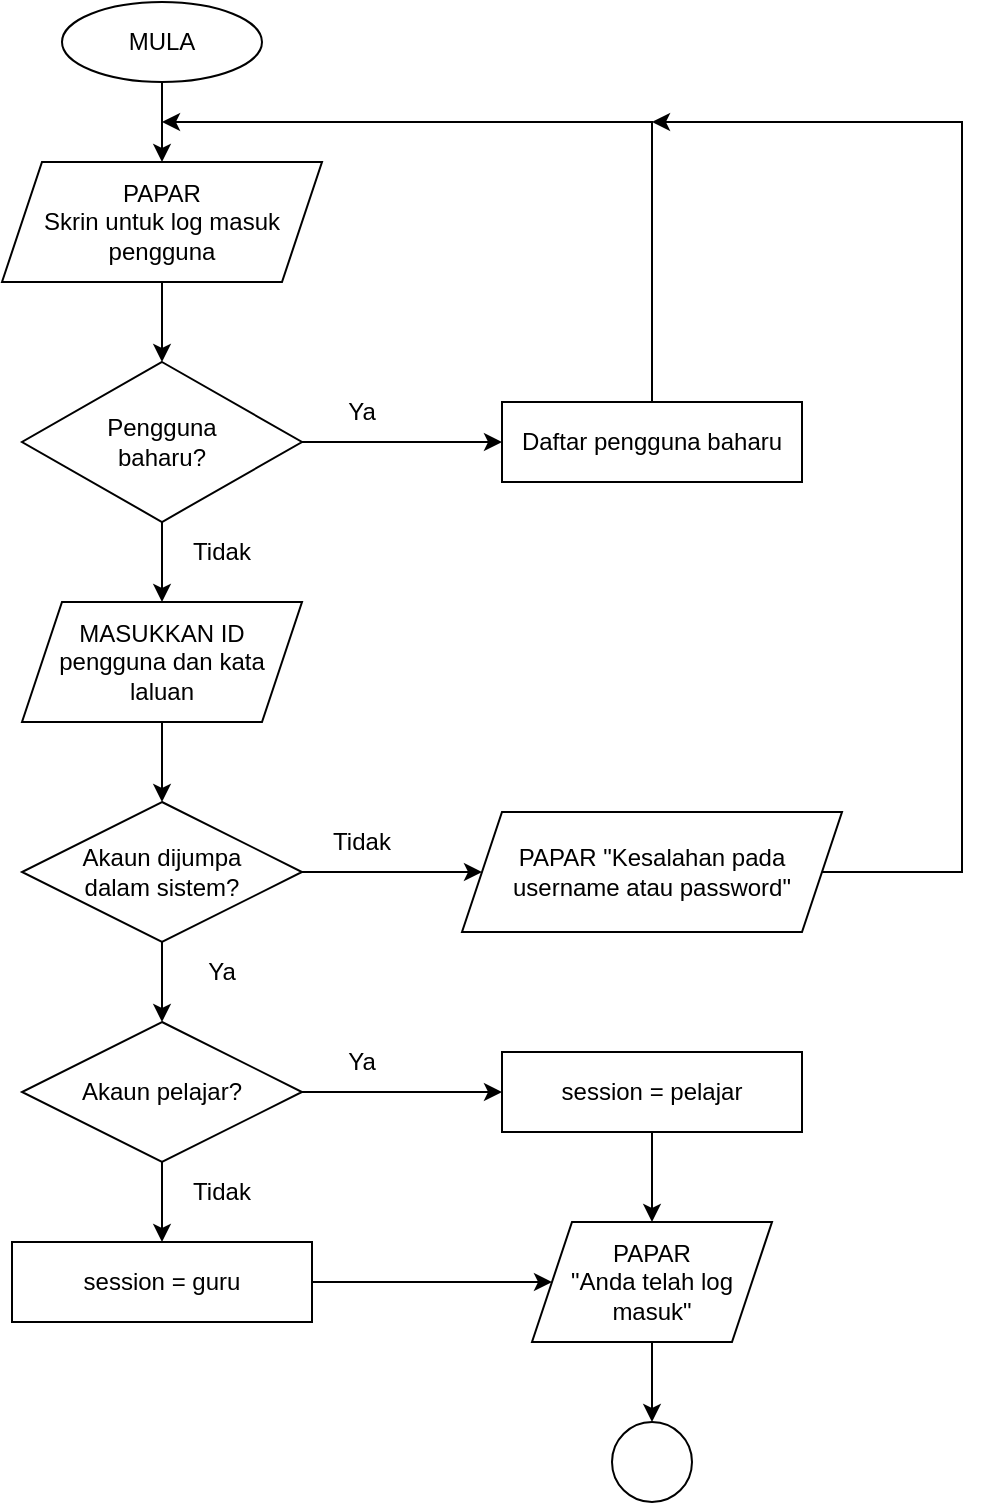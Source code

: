 <mxfile version="15.8.8" type="github"><diagram id="u6T7NlVzOqFnAeHy_9tT" name="Page-1"><mxGraphModel dx="1673" dy="829" grid="1" gridSize="10" guides="1" tooltips="1" connect="1" arrows="1" fold="1" page="1" pageScale="1" pageWidth="850" pageHeight="1100" math="0" shadow="0"><root><mxCell id="0"/><mxCell id="1" parent="0"/><mxCell id="LWBJsEEs3vovtmcKvovJ-2" style="edgeStyle=orthogonalEdgeStyle;rounded=0;orthogonalLoop=1;jettySize=auto;html=1;exitX=0.5;exitY=1;exitDx=0;exitDy=0;entryX=0.5;entryY=0;entryDx=0;entryDy=0;" edge="1" parent="1" source="LWBJsEEs3vovtmcKvovJ-3" target="LWBJsEEs3vovtmcKvovJ-5"><mxGeometry relative="1" as="geometry"/></mxCell><mxCell id="LWBJsEEs3vovtmcKvovJ-3" value="MULA" style="ellipse;whiteSpace=wrap;html=1;" vertex="1" parent="1"><mxGeometry x="110" y="70" width="100" height="40" as="geometry"/></mxCell><mxCell id="LWBJsEEs3vovtmcKvovJ-4" style="edgeStyle=orthogonalEdgeStyle;rounded=0;orthogonalLoop=1;jettySize=auto;html=1;exitX=0.5;exitY=1;exitDx=0;exitDy=0;entryX=0.5;entryY=0;entryDx=0;entryDy=0;" edge="1" parent="1" source="LWBJsEEs3vovtmcKvovJ-5" target="LWBJsEEs3vovtmcKvovJ-8"><mxGeometry relative="1" as="geometry"/></mxCell><mxCell id="LWBJsEEs3vovtmcKvovJ-5" value="PAPAR&lt;br&gt;Skrin untuk log masuk pengguna" style="shape=parallelogram;perimeter=parallelogramPerimeter;whiteSpace=wrap;html=1;fixedSize=1;" vertex="1" parent="1"><mxGeometry x="80" y="150" width="160" height="60" as="geometry"/></mxCell><mxCell id="LWBJsEEs3vovtmcKvovJ-6" style="edgeStyle=orthogonalEdgeStyle;rounded=0;orthogonalLoop=1;jettySize=auto;html=1;exitX=1;exitY=0.5;exitDx=0;exitDy=0;entryX=0;entryY=0.5;entryDx=0;entryDy=0;" edge="1" parent="1" source="LWBJsEEs3vovtmcKvovJ-8" target="LWBJsEEs3vovtmcKvovJ-9"><mxGeometry relative="1" as="geometry"/></mxCell><mxCell id="LWBJsEEs3vovtmcKvovJ-7" style="edgeStyle=orthogonalEdgeStyle;rounded=0;orthogonalLoop=1;jettySize=auto;html=1;exitX=0.5;exitY=1;exitDx=0;exitDy=0;entryX=0.5;entryY=0;entryDx=0;entryDy=0;" edge="1" parent="1" source="LWBJsEEs3vovtmcKvovJ-8" target="LWBJsEEs3vovtmcKvovJ-13"><mxGeometry relative="1" as="geometry"/></mxCell><mxCell id="LWBJsEEs3vovtmcKvovJ-8" value="Pengguna&lt;br&gt;baharu?" style="rhombus;whiteSpace=wrap;html=1;" vertex="1" parent="1"><mxGeometry x="90" y="250" width="140" height="80" as="geometry"/></mxCell><mxCell id="LWBJsEEs3vovtmcKvovJ-9" value="Daftar pengguna baharu" style="rounded=0;whiteSpace=wrap;html=1;" vertex="1" parent="1"><mxGeometry x="330" y="270" width="150" height="40" as="geometry"/></mxCell><mxCell id="LWBJsEEs3vovtmcKvovJ-10" value="" style="endArrow=classic;html=1;rounded=0;exitX=0.5;exitY=0;exitDx=0;exitDy=0;" edge="1" parent="1" source="LWBJsEEs3vovtmcKvovJ-9"><mxGeometry width="50" height="50" relative="1" as="geometry"><mxPoint x="420" y="400" as="sourcePoint"/><mxPoint x="160" y="130" as="targetPoint"/><Array as="points"><mxPoint x="405" y="130"/></Array></mxGeometry></mxCell><mxCell id="LWBJsEEs3vovtmcKvovJ-11" value="Ya" style="text;html=1;strokeColor=none;fillColor=none;align=center;verticalAlign=middle;whiteSpace=wrap;rounded=0;" vertex="1" parent="1"><mxGeometry x="230" y="260" width="60" height="30" as="geometry"/></mxCell><mxCell id="LWBJsEEs3vovtmcKvovJ-12" style="edgeStyle=orthogonalEdgeStyle;rounded=0;orthogonalLoop=1;jettySize=auto;html=1;exitX=0.5;exitY=1;exitDx=0;exitDy=0;entryX=0.5;entryY=0;entryDx=0;entryDy=0;" edge="1" parent="1" source="LWBJsEEs3vovtmcKvovJ-13" target="LWBJsEEs3vovtmcKvovJ-17"><mxGeometry relative="1" as="geometry"/></mxCell><mxCell id="LWBJsEEs3vovtmcKvovJ-13" value="MASUKKAN ID&lt;br&gt;pengguna dan kata laluan" style="shape=parallelogram;perimeter=parallelogramPerimeter;whiteSpace=wrap;html=1;fixedSize=1;" vertex="1" parent="1"><mxGeometry x="90" y="370" width="140" height="60" as="geometry"/></mxCell><mxCell id="LWBJsEEs3vovtmcKvovJ-14" value="Tidak" style="text;html=1;strokeColor=none;fillColor=none;align=center;verticalAlign=middle;whiteSpace=wrap;rounded=0;" vertex="1" parent="1"><mxGeometry x="160" y="330" width="60" height="30" as="geometry"/></mxCell><mxCell id="LWBJsEEs3vovtmcKvovJ-15" style="edgeStyle=orthogonalEdgeStyle;rounded=0;orthogonalLoop=1;jettySize=auto;html=1;exitX=1;exitY=0.5;exitDx=0;exitDy=0;entryX=0;entryY=0.5;entryDx=0;entryDy=0;" edge="1" parent="1" source="LWBJsEEs3vovtmcKvovJ-17" target="LWBJsEEs3vovtmcKvovJ-19"><mxGeometry relative="1" as="geometry"/></mxCell><mxCell id="LWBJsEEs3vovtmcKvovJ-27" value="" style="edgeStyle=orthogonalEdgeStyle;rounded=0;orthogonalLoop=1;jettySize=auto;html=1;" edge="1" parent="1" source="LWBJsEEs3vovtmcKvovJ-17" target="LWBJsEEs3vovtmcKvovJ-25"><mxGeometry relative="1" as="geometry"/></mxCell><mxCell id="LWBJsEEs3vovtmcKvovJ-17" value="Akaun dijumpa&lt;br&gt;dalam sistem?" style="rhombus;whiteSpace=wrap;html=1;" vertex="1" parent="1"><mxGeometry x="90" y="470" width="140" height="70" as="geometry"/></mxCell><mxCell id="LWBJsEEs3vovtmcKvovJ-18" style="edgeStyle=orthogonalEdgeStyle;rounded=0;orthogonalLoop=1;jettySize=auto;html=1;exitX=1;exitY=0.5;exitDx=0;exitDy=0;" edge="1" parent="1" source="LWBJsEEs3vovtmcKvovJ-19"><mxGeometry relative="1" as="geometry"><mxPoint x="405" y="130" as="targetPoint"/><Array as="points"><mxPoint x="560" y="505"/><mxPoint x="560" y="130"/></Array></mxGeometry></mxCell><mxCell id="LWBJsEEs3vovtmcKvovJ-19" value="PAPAR &quot;Kesalahan pada username atau password&quot;" style="shape=parallelogram;perimeter=parallelogramPerimeter;whiteSpace=wrap;html=1;fixedSize=1;" vertex="1" parent="1"><mxGeometry x="310" y="475" width="190" height="60" as="geometry"/></mxCell><mxCell id="LWBJsEEs3vovtmcKvovJ-20" value="Tidak" style="text;html=1;strokeColor=none;fillColor=none;align=center;verticalAlign=middle;whiteSpace=wrap;rounded=0;" vertex="1" parent="1"><mxGeometry x="230" y="475" width="60" height="30" as="geometry"/></mxCell><mxCell id="LWBJsEEs3vovtmcKvovJ-34" value="" style="edgeStyle=orthogonalEdgeStyle;rounded=0;orthogonalLoop=1;jettySize=auto;html=1;" edge="1" parent="1" source="LWBJsEEs3vovtmcKvovJ-22" target="LWBJsEEs3vovtmcKvovJ-23"><mxGeometry relative="1" as="geometry"/></mxCell><mxCell id="LWBJsEEs3vovtmcKvovJ-22" value="PAPAR&lt;br&gt;&quot;Anda telah log masuk&quot;" style="shape=parallelogram;perimeter=parallelogramPerimeter;whiteSpace=wrap;html=1;fixedSize=1;" vertex="1" parent="1"><mxGeometry x="345" y="680" width="120" height="60" as="geometry"/></mxCell><mxCell id="LWBJsEEs3vovtmcKvovJ-23" value="" style="ellipse;whiteSpace=wrap;html=1;aspect=fixed;" vertex="1" parent="1"><mxGeometry x="385" y="780" width="40" height="40" as="geometry"/></mxCell><mxCell id="LWBJsEEs3vovtmcKvovJ-24" value="Ya" style="text;html=1;strokeColor=none;fillColor=none;align=center;verticalAlign=middle;whiteSpace=wrap;rounded=0;" vertex="1" parent="1"><mxGeometry x="160" y="540" width="60" height="30" as="geometry"/></mxCell><mxCell id="LWBJsEEs3vovtmcKvovJ-30" value="" style="edgeStyle=orthogonalEdgeStyle;rounded=0;orthogonalLoop=1;jettySize=auto;html=1;" edge="1" parent="1" source="LWBJsEEs3vovtmcKvovJ-25" target="LWBJsEEs3vovtmcKvovJ-28"><mxGeometry relative="1" as="geometry"/></mxCell><mxCell id="LWBJsEEs3vovtmcKvovJ-31" value="" style="edgeStyle=orthogonalEdgeStyle;rounded=0;orthogonalLoop=1;jettySize=auto;html=1;" edge="1" parent="1" source="LWBJsEEs3vovtmcKvovJ-25" target="LWBJsEEs3vovtmcKvovJ-29"><mxGeometry relative="1" as="geometry"/></mxCell><mxCell id="LWBJsEEs3vovtmcKvovJ-25" value="Akaun pelajar?" style="rhombus;whiteSpace=wrap;html=1;" vertex="1" parent="1"><mxGeometry x="90" y="580" width="140" height="70" as="geometry"/></mxCell><mxCell id="LWBJsEEs3vovtmcKvovJ-32" value="" style="edgeStyle=orthogonalEdgeStyle;rounded=0;orthogonalLoop=1;jettySize=auto;html=1;" edge="1" parent="1" source="LWBJsEEs3vovtmcKvovJ-28" target="LWBJsEEs3vovtmcKvovJ-22"><mxGeometry relative="1" as="geometry"/></mxCell><mxCell id="LWBJsEEs3vovtmcKvovJ-28" value="session = pelajar" style="rounded=0;whiteSpace=wrap;html=1;" vertex="1" parent="1"><mxGeometry x="330" y="595" width="150" height="40" as="geometry"/></mxCell><mxCell id="LWBJsEEs3vovtmcKvovJ-33" value="" style="edgeStyle=orthogonalEdgeStyle;rounded=0;orthogonalLoop=1;jettySize=auto;html=1;" edge="1" parent="1" source="LWBJsEEs3vovtmcKvovJ-29" target="LWBJsEEs3vovtmcKvovJ-22"><mxGeometry relative="1" as="geometry"/></mxCell><mxCell id="LWBJsEEs3vovtmcKvovJ-29" value="session = guru" style="rounded=0;whiteSpace=wrap;html=1;" vertex="1" parent="1"><mxGeometry x="85" y="690" width="150" height="40" as="geometry"/></mxCell><mxCell id="LWBJsEEs3vovtmcKvovJ-35" value="Ya" style="text;html=1;strokeColor=none;fillColor=none;align=center;verticalAlign=middle;whiteSpace=wrap;rounded=0;" vertex="1" parent="1"><mxGeometry x="230" y="585" width="60" height="30" as="geometry"/></mxCell><mxCell id="LWBJsEEs3vovtmcKvovJ-36" value="Tidak" style="text;html=1;strokeColor=none;fillColor=none;align=center;verticalAlign=middle;whiteSpace=wrap;rounded=0;" vertex="1" parent="1"><mxGeometry x="160" y="650" width="60" height="30" as="geometry"/></mxCell></root></mxGraphModel></diagram></mxfile>